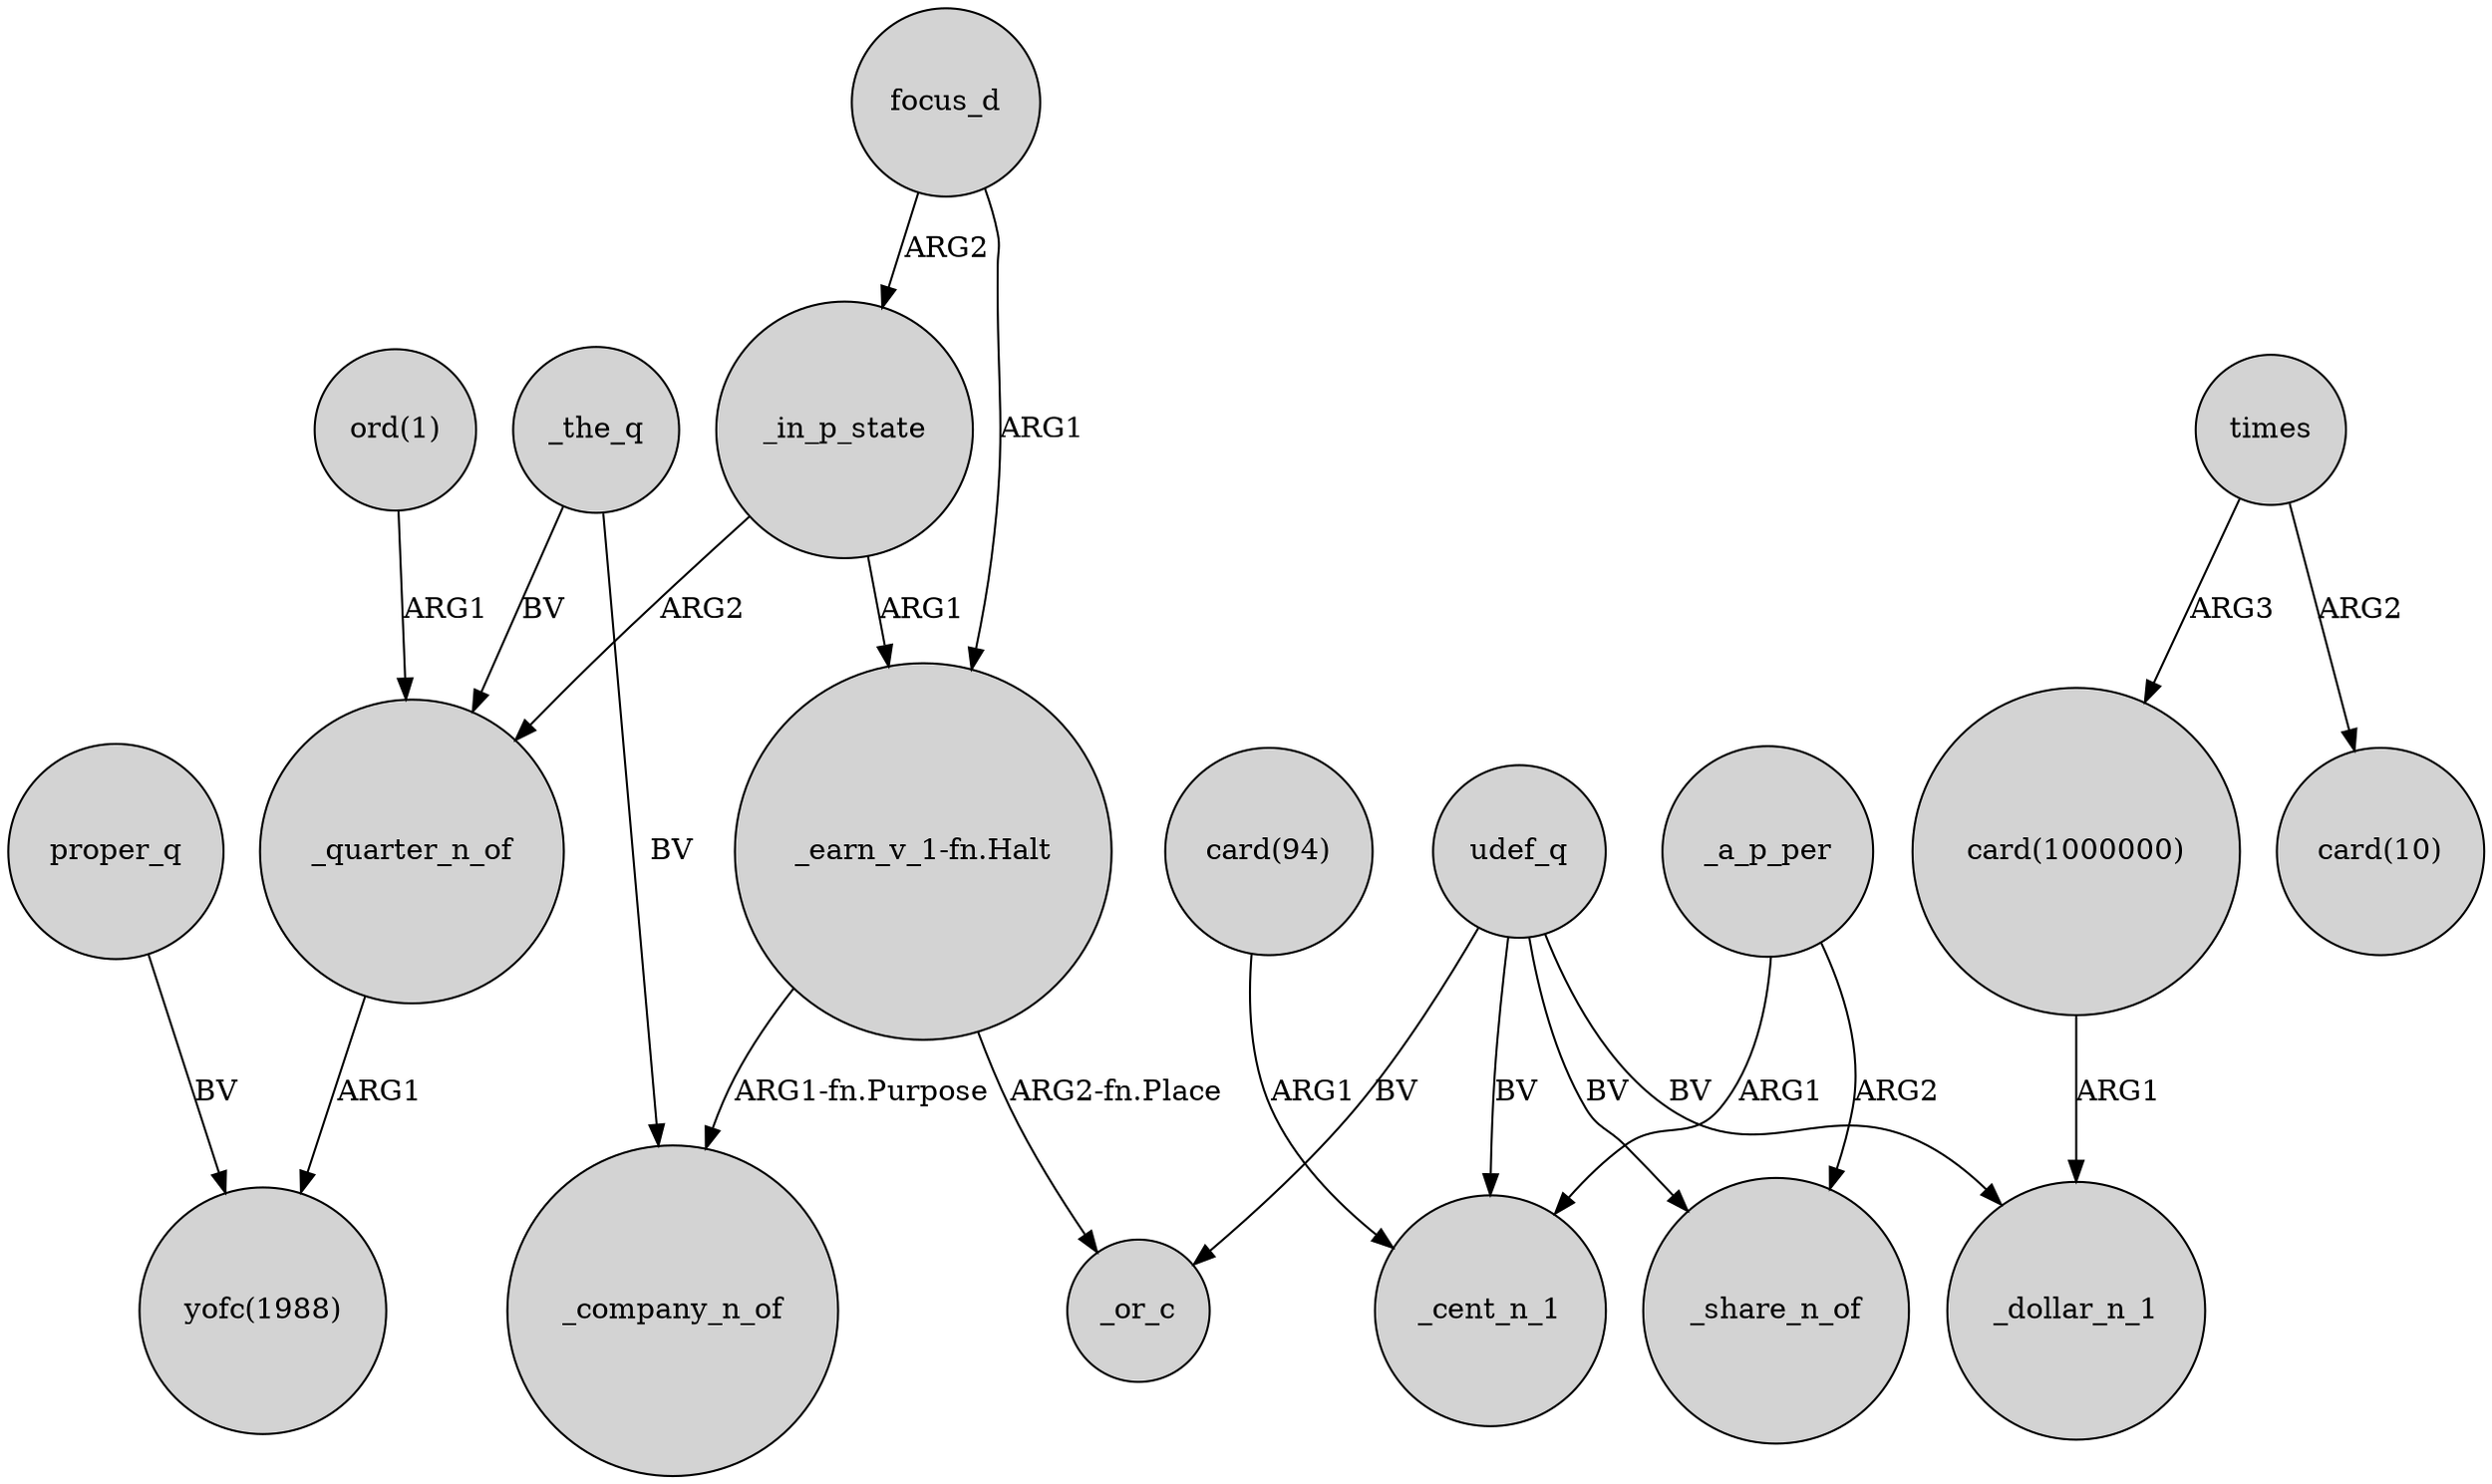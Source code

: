 digraph {
	node [shape=circle style=filled]
	"ord(1)" -> _quarter_n_of [label=ARG1]
	focus_d -> _in_p_state [label=ARG2]
	times -> "card(10)" [label=ARG2]
	_a_p_per -> _cent_n_1 [label=ARG1]
	focus_d -> "_earn_v_1-fn.Halt" [label=ARG1]
	times -> "card(1000000)" [label=ARG3]
	"_earn_v_1-fn.Halt" -> _company_n_of [label="ARG1-fn.Purpose"]
	_the_q -> _quarter_n_of [label=BV]
	udef_q -> _cent_n_1 [label=BV]
	udef_q -> _or_c [label=BV]
	_in_p_state -> _quarter_n_of [label=ARG2]
	_a_p_per -> _share_n_of [label=ARG2]
	udef_q -> _share_n_of [label=BV]
	udef_q -> _dollar_n_1 [label=BV]
	"card(1000000)" -> _dollar_n_1 [label=ARG1]
	proper_q -> "yofc(1988)" [label=BV]
	"_earn_v_1-fn.Halt" -> _or_c [label="ARG2-fn.Place"]
	_quarter_n_of -> "yofc(1988)" [label=ARG1]
	"card(94)" -> _cent_n_1 [label=ARG1]
	_the_q -> _company_n_of [label=BV]
	_in_p_state -> "_earn_v_1-fn.Halt" [label=ARG1]
}
